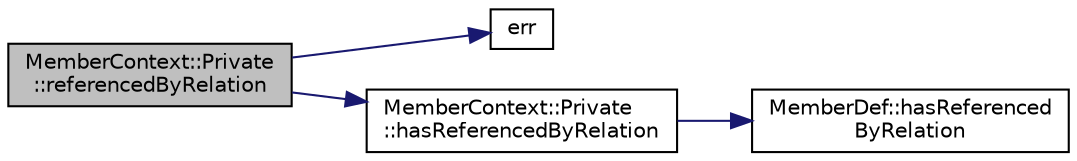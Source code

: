 digraph "MemberContext::Private::referencedByRelation"
{
 // LATEX_PDF_SIZE
  edge [fontname="Helvetica",fontsize="10",labelfontname="Helvetica",labelfontsize="10"];
  node [fontname="Helvetica",fontsize="10",shape=record];
  rankdir="LR";
  Node1 [label="MemberContext::Private\l::referencedByRelation",height=0.2,width=0.4,color="black", fillcolor="grey75", style="filled", fontcolor="black",tooltip=" "];
  Node1 -> Node2 [color="midnightblue",fontsize="10",style="solid"];
  Node2 [label="err",height=0.2,width=0.4,color="black", fillcolor="white", style="filled",URL="$message_8cpp.html#aede5746344fdce99647541101eaa7f06",tooltip=" "];
  Node1 -> Node3 [color="midnightblue",fontsize="10",style="solid"];
  Node3 [label="MemberContext::Private\l::hasReferencedByRelation",height=0.2,width=0.4,color="black", fillcolor="white", style="filled",URL="$classMemberContext_1_1Private.html#a1c09ee153f64e3519098d949ba65d45f",tooltip=" "];
  Node3 -> Node4 [color="midnightblue",fontsize="10",style="solid"];
  Node4 [label="MemberDef::hasReferenced\lByRelation",height=0.2,width=0.4,color="black", fillcolor="white", style="filled",URL="$classMemberDef.html#abc1862f5e87a67541a4c40403a95fd81",tooltip=" "];
}
